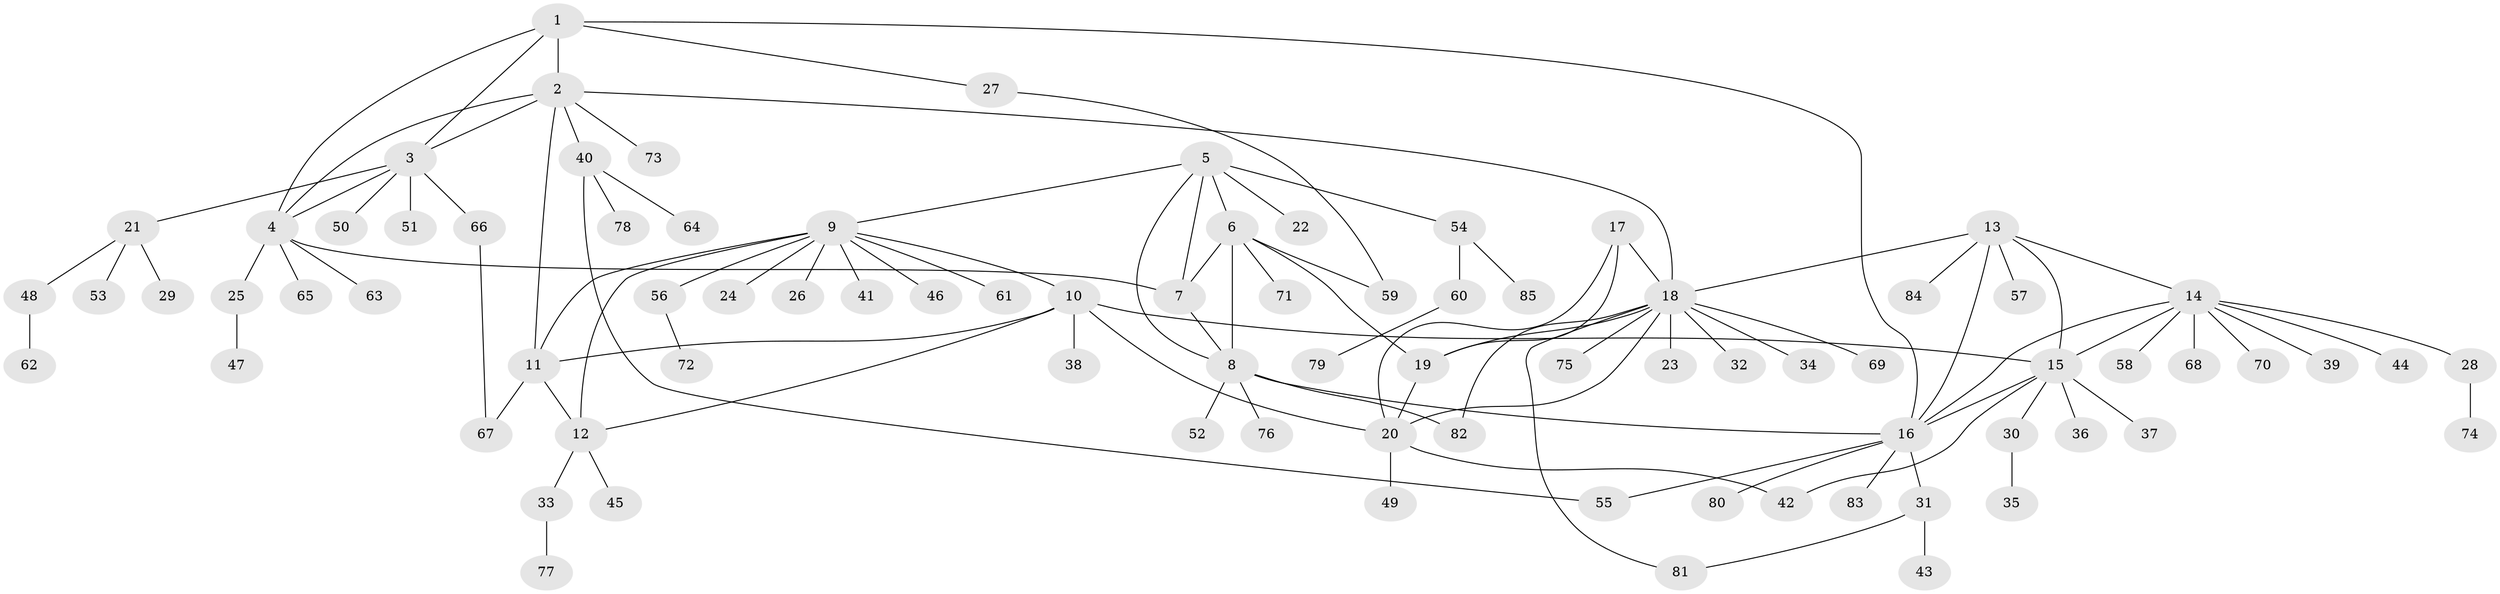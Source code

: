// coarse degree distribution, {8: 0.04918032786885246, 5: 0.08196721311475409, 7: 0.01639344262295082, 9: 0.03278688524590164, 4: 0.03278688524590164, 10: 0.03278688524590164, 3: 0.06557377049180328, 1: 0.5901639344262295, 2: 0.09836065573770492}
// Generated by graph-tools (version 1.1) at 2025/24/03/03/25 07:24:12]
// undirected, 85 vertices, 111 edges
graph export_dot {
graph [start="1"]
  node [color=gray90,style=filled];
  1;
  2;
  3;
  4;
  5;
  6;
  7;
  8;
  9;
  10;
  11;
  12;
  13;
  14;
  15;
  16;
  17;
  18;
  19;
  20;
  21;
  22;
  23;
  24;
  25;
  26;
  27;
  28;
  29;
  30;
  31;
  32;
  33;
  34;
  35;
  36;
  37;
  38;
  39;
  40;
  41;
  42;
  43;
  44;
  45;
  46;
  47;
  48;
  49;
  50;
  51;
  52;
  53;
  54;
  55;
  56;
  57;
  58;
  59;
  60;
  61;
  62;
  63;
  64;
  65;
  66;
  67;
  68;
  69;
  70;
  71;
  72;
  73;
  74;
  75;
  76;
  77;
  78;
  79;
  80;
  81;
  82;
  83;
  84;
  85;
  1 -- 2;
  1 -- 3;
  1 -- 4;
  1 -- 16;
  1 -- 27;
  2 -- 3;
  2 -- 4;
  2 -- 11;
  2 -- 18;
  2 -- 40;
  2 -- 73;
  3 -- 4;
  3 -- 21;
  3 -- 50;
  3 -- 51;
  3 -- 66;
  4 -- 7;
  4 -- 25;
  4 -- 63;
  4 -- 65;
  5 -- 6;
  5 -- 7;
  5 -- 8;
  5 -- 9;
  5 -- 22;
  5 -- 54;
  6 -- 7;
  6 -- 8;
  6 -- 19;
  6 -- 59;
  6 -- 71;
  7 -- 8;
  8 -- 16;
  8 -- 52;
  8 -- 76;
  8 -- 82;
  9 -- 10;
  9 -- 11;
  9 -- 12;
  9 -- 24;
  9 -- 26;
  9 -- 41;
  9 -- 46;
  9 -- 56;
  9 -- 61;
  10 -- 11;
  10 -- 12;
  10 -- 15;
  10 -- 20;
  10 -- 38;
  11 -- 12;
  11 -- 67;
  12 -- 33;
  12 -- 45;
  13 -- 14;
  13 -- 15;
  13 -- 16;
  13 -- 18;
  13 -- 57;
  13 -- 84;
  14 -- 15;
  14 -- 16;
  14 -- 28;
  14 -- 39;
  14 -- 44;
  14 -- 58;
  14 -- 68;
  14 -- 70;
  15 -- 16;
  15 -- 30;
  15 -- 36;
  15 -- 37;
  15 -- 42;
  16 -- 31;
  16 -- 55;
  16 -- 80;
  16 -- 83;
  17 -- 18;
  17 -- 19;
  17 -- 20;
  18 -- 19;
  18 -- 20;
  18 -- 23;
  18 -- 32;
  18 -- 34;
  18 -- 69;
  18 -- 75;
  18 -- 81;
  18 -- 82;
  19 -- 20;
  20 -- 42;
  20 -- 49;
  21 -- 29;
  21 -- 48;
  21 -- 53;
  25 -- 47;
  27 -- 59;
  28 -- 74;
  30 -- 35;
  31 -- 43;
  31 -- 81;
  33 -- 77;
  40 -- 55;
  40 -- 64;
  40 -- 78;
  48 -- 62;
  54 -- 60;
  54 -- 85;
  56 -- 72;
  60 -- 79;
  66 -- 67;
}
